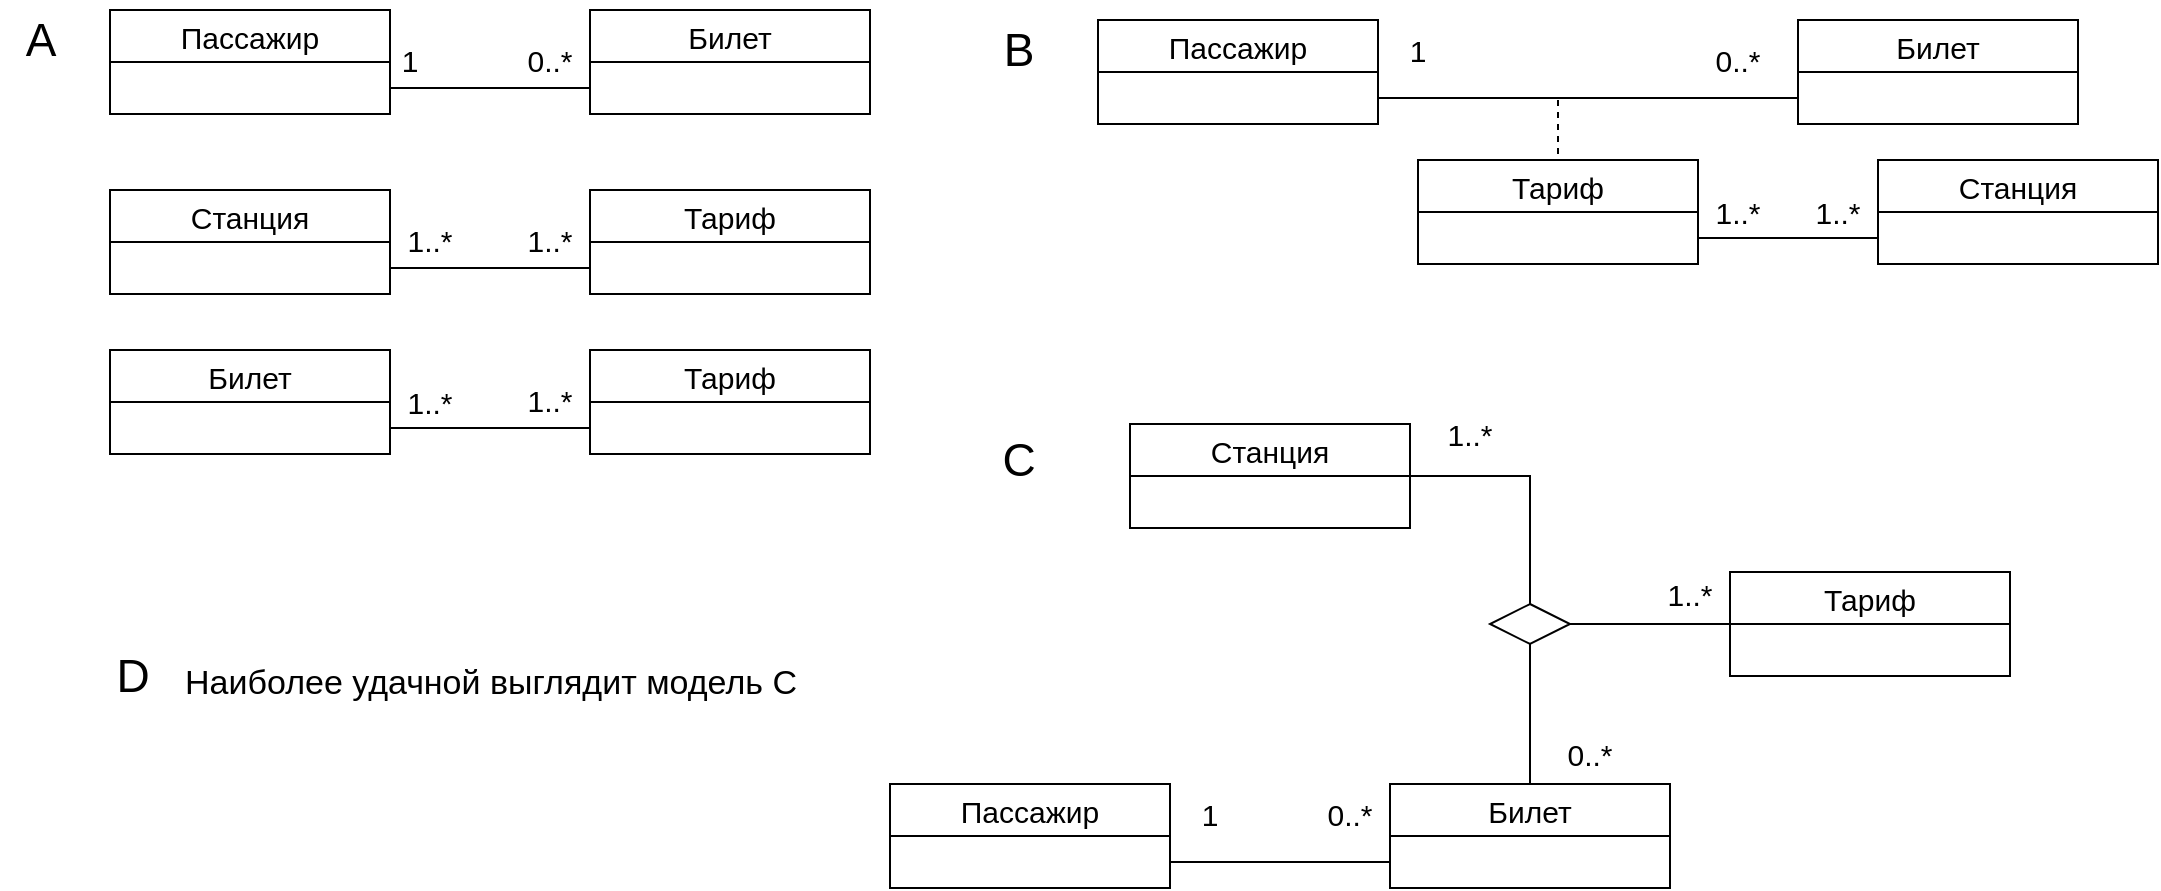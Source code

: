 <mxfile version="20.8.23" type="github">
  <diagram name="Страница 1" id="V0hk7tEIn2EnkFYwNgCp">
    <mxGraphModel dx="1434" dy="406" grid="0" gridSize="10" guides="1" tooltips="1" connect="1" arrows="1" fold="1" page="0" pageScale="1" pageWidth="827" pageHeight="1169" math="0" shadow="0">
      <root>
        <mxCell id="0" />
        <mxCell id="1" parent="0" />
        <mxCell id="uvYfX5AWDnmQSJGVQBv9-17" style="edgeStyle=orthogonalEdgeStyle;rounded=0;orthogonalLoop=1;jettySize=auto;html=1;exitX=1;exitY=0.75;exitDx=0;exitDy=0;entryX=0;entryY=0.75;entryDx=0;entryDy=0;endArrow=none;endFill=0;fontSize=15;" edge="1" parent="1" source="uvYfX5AWDnmQSJGVQBv9-1" target="uvYfX5AWDnmQSJGVQBv9-7">
          <mxGeometry relative="1" as="geometry" />
        </mxCell>
        <mxCell id="uvYfX5AWDnmQSJGVQBv9-1" value="Пассажир" style="swimlane;fontStyle=0;childLayout=stackLayout;horizontal=1;startSize=26;fillColor=none;horizontalStack=0;resizeParent=1;resizeParentMax=0;resizeLast=0;collapsible=1;marginBottom=0;fontSize=15;" vertex="1" parent="1">
          <mxGeometry x="200" y="500" width="140" height="52" as="geometry">
            <mxRectangle x="330" y="250" width="100" height="30" as="alternateBounds" />
          </mxGeometry>
        </mxCell>
        <mxCell id="uvYfX5AWDnmQSJGVQBv9-7" value="Билет" style="swimlane;fontStyle=0;childLayout=stackLayout;horizontal=1;startSize=26;fillColor=none;horizontalStack=0;resizeParent=1;resizeParentMax=0;resizeLast=0;collapsible=1;marginBottom=0;fontSize=15;" vertex="1" parent="1">
          <mxGeometry x="440" y="500" width="140" height="52" as="geometry">
            <mxRectangle x="330" y="250" width="100" height="30" as="alternateBounds" />
          </mxGeometry>
        </mxCell>
        <mxCell id="uvYfX5AWDnmQSJGVQBv9-9" value="Тариф" style="swimlane;fontStyle=0;childLayout=stackLayout;horizontal=1;startSize=26;fillColor=none;horizontalStack=0;resizeParent=1;resizeParentMax=0;resizeLast=0;collapsible=1;marginBottom=0;fontSize=15;" vertex="1" parent="1">
          <mxGeometry x="440" y="590" width="140" height="52" as="geometry">
            <mxRectangle x="330" y="250" width="100" height="30" as="alternateBounds" />
          </mxGeometry>
        </mxCell>
        <mxCell id="uvYfX5AWDnmQSJGVQBv9-11" value="Станция" style="swimlane;fontStyle=0;childLayout=stackLayout;horizontal=1;startSize=26;fillColor=none;horizontalStack=0;resizeParent=1;resizeParentMax=0;resizeLast=0;collapsible=1;marginBottom=0;fontSize=15;" vertex="1" parent="1">
          <mxGeometry x="200" y="590" width="140" height="52" as="geometry">
            <mxRectangle x="330" y="250" width="100" height="30" as="alternateBounds" />
          </mxGeometry>
        </mxCell>
        <mxCell id="uvYfX5AWDnmQSJGVQBv9-16" style="edgeStyle=orthogonalEdgeStyle;rounded=0;orthogonalLoop=1;jettySize=auto;html=1;exitX=1;exitY=0.5;exitDx=0;exitDy=0;endArrow=none;endFill=0;fontSize=15;" edge="1" parent="1">
          <mxGeometry relative="1" as="geometry">
            <mxPoint x="340" y="629" as="sourcePoint" />
            <mxPoint x="440" y="629" as="targetPoint" />
          </mxGeometry>
        </mxCell>
        <mxCell id="uvYfX5AWDnmQSJGVQBv9-18" value="1" style="text;html=1;strokeColor=none;fillColor=none;align=center;verticalAlign=middle;whiteSpace=wrap;rounded=0;fontSize=15;" vertex="1" parent="1">
          <mxGeometry x="320" y="510" width="60" height="30" as="geometry" />
        </mxCell>
        <mxCell id="uvYfX5AWDnmQSJGVQBv9-20" value="0..*" style="text;html=1;strokeColor=none;fillColor=none;align=center;verticalAlign=middle;whiteSpace=wrap;rounded=0;fontSize=15;" vertex="1" parent="1">
          <mxGeometry x="390" y="510" width="60" height="30" as="geometry" />
        </mxCell>
        <mxCell id="uvYfX5AWDnmQSJGVQBv9-22" value="1..*" style="text;html=1;strokeColor=none;fillColor=none;align=center;verticalAlign=middle;whiteSpace=wrap;rounded=0;fontSize=15;" vertex="1" parent="1">
          <mxGeometry x="330" y="600" width="60" height="30" as="geometry" />
        </mxCell>
        <mxCell id="uvYfX5AWDnmQSJGVQBv9-23" value="1..*" style="text;html=1;strokeColor=none;fillColor=none;align=center;verticalAlign=middle;whiteSpace=wrap;rounded=0;fontSize=15;" vertex="1" parent="1">
          <mxGeometry x="390" y="600" width="60" height="30" as="geometry" />
        </mxCell>
        <mxCell id="uvYfX5AWDnmQSJGVQBv9-26" style="edgeStyle=orthogonalEdgeStyle;rounded=0;orthogonalLoop=1;jettySize=auto;html=1;exitX=1;exitY=0.75;exitDx=0;exitDy=0;entryX=0;entryY=0.75;entryDx=0;entryDy=0;fontSize=15;endArrow=none;endFill=0;" edge="1" parent="1" source="uvYfX5AWDnmQSJGVQBv9-24" target="uvYfX5AWDnmQSJGVQBv9-25">
          <mxGeometry relative="1" as="geometry" />
        </mxCell>
        <mxCell id="uvYfX5AWDnmQSJGVQBv9-24" value="Билет" style="swimlane;fontStyle=0;childLayout=stackLayout;horizontal=1;startSize=26;fillColor=none;horizontalStack=0;resizeParent=1;resizeParentMax=0;resizeLast=0;collapsible=1;marginBottom=0;fontSize=15;" vertex="1" parent="1">
          <mxGeometry x="200" y="670" width="140" height="52" as="geometry">
            <mxRectangle x="330" y="250" width="100" height="30" as="alternateBounds" />
          </mxGeometry>
        </mxCell>
        <mxCell id="uvYfX5AWDnmQSJGVQBv9-25" value="Тариф" style="swimlane;fontStyle=0;childLayout=stackLayout;horizontal=1;startSize=26;fillColor=none;horizontalStack=0;resizeParent=1;resizeParentMax=0;resizeLast=0;collapsible=1;marginBottom=0;fontSize=15;" vertex="1" parent="1">
          <mxGeometry x="440" y="670" width="140" height="52" as="geometry">
            <mxRectangle x="330" y="250" width="100" height="30" as="alternateBounds" />
          </mxGeometry>
        </mxCell>
        <mxCell id="uvYfX5AWDnmQSJGVQBv9-27" value="1..*" style="text;html=1;strokeColor=none;fillColor=none;align=center;verticalAlign=middle;whiteSpace=wrap;rounded=0;fontSize=15;" vertex="1" parent="1">
          <mxGeometry x="330" y="681" width="60" height="30" as="geometry" />
        </mxCell>
        <mxCell id="uvYfX5AWDnmQSJGVQBv9-28" value="1..*" style="text;html=1;strokeColor=none;fillColor=none;align=center;verticalAlign=middle;whiteSpace=wrap;rounded=0;fontSize=15;" vertex="1" parent="1">
          <mxGeometry x="390" y="680" width="60" height="30" as="geometry" />
        </mxCell>
        <mxCell id="uvYfX5AWDnmQSJGVQBv9-31" value="А" style="text;html=1;align=center;verticalAlign=middle;resizable=0;points=[];autosize=1;strokeColor=none;fillColor=none;fontSize=23;" vertex="1" parent="1">
          <mxGeometry x="145" y="495" width="40" height="40" as="geometry" />
        </mxCell>
        <mxCell id="uvYfX5AWDnmQSJGVQBv9-32" value="В" style="text;html=1;align=center;verticalAlign=middle;resizable=0;points=[];autosize=1;strokeColor=none;fillColor=none;fontSize=23;" vertex="1" parent="1">
          <mxGeometry x="634" y="500" width="40" height="40" as="geometry" />
        </mxCell>
        <mxCell id="uvYfX5AWDnmQSJGVQBv9-33" value="С" style="text;html=1;align=center;verticalAlign=middle;resizable=0;points=[];autosize=1;strokeColor=none;fillColor=none;fontSize=23;" vertex="1" parent="1">
          <mxGeometry x="634" y="705" width="40" height="40" as="geometry" />
        </mxCell>
        <mxCell id="uvYfX5AWDnmQSJGVQBv9-37" style="edgeStyle=orthogonalEdgeStyle;rounded=0;orthogonalLoop=1;jettySize=auto;html=1;exitX=1;exitY=0.75;exitDx=0;exitDy=0;entryX=0;entryY=0.75;entryDx=0;entryDy=0;fontSize=23;endArrow=none;endFill=0;" edge="1" parent="1" source="uvYfX5AWDnmQSJGVQBv9-35" target="uvYfX5AWDnmQSJGVQBv9-36">
          <mxGeometry relative="1" as="geometry" />
        </mxCell>
        <mxCell id="uvYfX5AWDnmQSJGVQBv9-35" value="Пассажир" style="swimlane;fontStyle=0;childLayout=stackLayout;horizontal=1;startSize=26;fillColor=none;horizontalStack=0;resizeParent=1;resizeParentMax=0;resizeLast=0;collapsible=1;marginBottom=0;fontSize=15;" vertex="1" parent="1">
          <mxGeometry x="694" y="505" width="140" height="52" as="geometry">
            <mxRectangle x="330" y="250" width="100" height="30" as="alternateBounds" />
          </mxGeometry>
        </mxCell>
        <mxCell id="uvYfX5AWDnmQSJGVQBv9-36" value="Билет" style="swimlane;fontStyle=0;childLayout=stackLayout;horizontal=1;startSize=26;fillColor=none;horizontalStack=0;resizeParent=1;resizeParentMax=0;resizeLast=0;collapsible=1;marginBottom=0;fontSize=15;" vertex="1" parent="1">
          <mxGeometry x="1044" y="505" width="140" height="52" as="geometry">
            <mxRectangle x="330" y="250" width="100" height="30" as="alternateBounds" />
          </mxGeometry>
        </mxCell>
        <mxCell id="uvYfX5AWDnmQSJGVQBv9-43" style="edgeStyle=orthogonalEdgeStyle;rounded=0;orthogonalLoop=1;jettySize=auto;html=1;exitX=1;exitY=0.75;exitDx=0;exitDy=0;entryX=0;entryY=0.75;entryDx=0;entryDy=0;fontSize=23;endArrow=none;endFill=0;" edge="1" parent="1" source="uvYfX5AWDnmQSJGVQBv9-38" target="uvYfX5AWDnmQSJGVQBv9-42">
          <mxGeometry relative="1" as="geometry" />
        </mxCell>
        <mxCell id="uvYfX5AWDnmQSJGVQBv9-38" value="Тариф" style="swimlane;fontStyle=0;childLayout=stackLayout;horizontal=1;startSize=26;fillColor=none;horizontalStack=0;resizeParent=1;resizeParentMax=0;resizeLast=0;collapsible=1;marginBottom=0;fontSize=15;" vertex="1" parent="1">
          <mxGeometry x="854" y="575" width="140" height="52" as="geometry">
            <mxRectangle x="330" y="250" width="100" height="30" as="alternateBounds" />
          </mxGeometry>
        </mxCell>
        <mxCell id="uvYfX5AWDnmQSJGVQBv9-39" value="" style="endArrow=none;dashed=1;html=1;rounded=0;fontSize=23;entryX=0.5;entryY=0;entryDx=0;entryDy=0;" edge="1" parent="1" target="uvYfX5AWDnmQSJGVQBv9-38">
          <mxGeometry width="50" height="50" relative="1" as="geometry">
            <mxPoint x="924" y="545" as="sourcePoint" />
            <mxPoint x="764" y="575" as="targetPoint" />
          </mxGeometry>
        </mxCell>
        <mxCell id="uvYfX5AWDnmQSJGVQBv9-40" value="1" style="text;html=1;strokeColor=none;fillColor=none;align=center;verticalAlign=middle;whiteSpace=wrap;rounded=0;fontSize=15;" vertex="1" parent="1">
          <mxGeometry x="824" y="505" width="60" height="30" as="geometry" />
        </mxCell>
        <mxCell id="uvYfX5AWDnmQSJGVQBv9-41" value="0..*" style="text;html=1;strokeColor=none;fillColor=none;align=center;verticalAlign=middle;whiteSpace=wrap;rounded=0;fontSize=15;" vertex="1" parent="1">
          <mxGeometry x="984" y="510" width="60" height="30" as="geometry" />
        </mxCell>
        <mxCell id="uvYfX5AWDnmQSJGVQBv9-42" value="Станция" style="swimlane;fontStyle=0;childLayout=stackLayout;horizontal=1;startSize=26;fillColor=none;horizontalStack=0;resizeParent=1;resizeParentMax=0;resizeLast=0;collapsible=1;marginBottom=0;fontSize=15;" vertex="1" parent="1">
          <mxGeometry x="1084" y="575" width="140" height="52" as="geometry">
            <mxRectangle x="330" y="250" width="100" height="30" as="alternateBounds" />
          </mxGeometry>
        </mxCell>
        <mxCell id="uvYfX5AWDnmQSJGVQBv9-44" value="1..*" style="text;html=1;strokeColor=none;fillColor=none;align=center;verticalAlign=middle;whiteSpace=wrap;rounded=0;fontSize=15;" vertex="1" parent="1">
          <mxGeometry x="984" y="586" width="60" height="30" as="geometry" />
        </mxCell>
        <mxCell id="uvYfX5AWDnmQSJGVQBv9-45" value="1..*" style="text;html=1;strokeColor=none;fillColor=none;align=center;verticalAlign=middle;whiteSpace=wrap;rounded=0;fontSize=15;" vertex="1" parent="1">
          <mxGeometry x="1034" y="586" width="60" height="30" as="geometry" />
        </mxCell>
        <mxCell id="uvYfX5AWDnmQSJGVQBv9-57" style="edgeStyle=orthogonalEdgeStyle;rounded=0;orthogonalLoop=1;jettySize=auto;html=1;exitX=1;exitY=0.5;exitDx=0;exitDy=0;entryX=0.5;entryY=0;entryDx=0;entryDy=0;fontSize=23;endArrow=none;endFill=0;" edge="1" parent="1" source="uvYfX5AWDnmQSJGVQBv9-46" target="uvYfX5AWDnmQSJGVQBv9-50">
          <mxGeometry relative="1" as="geometry" />
        </mxCell>
        <mxCell id="uvYfX5AWDnmQSJGVQBv9-46" value="Станция" style="swimlane;fontStyle=0;childLayout=stackLayout;horizontal=1;startSize=26;fillColor=none;horizontalStack=0;resizeParent=1;resizeParentMax=0;resizeLast=0;collapsible=1;marginBottom=0;fontSize=15;" vertex="1" parent="1">
          <mxGeometry x="710" y="707" width="140" height="52" as="geometry">
            <mxRectangle x="330" y="250" width="100" height="30" as="alternateBounds" />
          </mxGeometry>
        </mxCell>
        <mxCell id="uvYfX5AWDnmQSJGVQBv9-47" value="Тариф" style="swimlane;fontStyle=0;childLayout=stackLayout;horizontal=1;startSize=26;fillColor=none;horizontalStack=0;resizeParent=1;resizeParentMax=0;resizeLast=0;collapsible=1;marginBottom=0;fontSize=15;" vertex="1" parent="1">
          <mxGeometry x="1010" y="781" width="140" height="52" as="geometry">
            <mxRectangle x="330" y="250" width="100" height="30" as="alternateBounds" />
          </mxGeometry>
        </mxCell>
        <mxCell id="uvYfX5AWDnmQSJGVQBv9-59" style="edgeStyle=orthogonalEdgeStyle;rounded=0;orthogonalLoop=1;jettySize=auto;html=1;exitX=1;exitY=0.75;exitDx=0;exitDy=0;entryX=0;entryY=0.75;entryDx=0;entryDy=0;fontSize=23;endArrow=none;endFill=0;" edge="1" parent="1" source="uvYfX5AWDnmQSJGVQBv9-48" target="uvYfX5AWDnmQSJGVQBv9-49">
          <mxGeometry relative="1" as="geometry" />
        </mxCell>
        <mxCell id="uvYfX5AWDnmQSJGVQBv9-48" value="Пассажир" style="swimlane;fontStyle=0;childLayout=stackLayout;horizontal=1;startSize=26;fillColor=none;horizontalStack=0;resizeParent=1;resizeParentMax=0;resizeLast=0;collapsible=1;marginBottom=0;fontSize=15;" vertex="1" parent="1">
          <mxGeometry x="590" y="887" width="140" height="52" as="geometry">
            <mxRectangle x="330" y="250" width="100" height="30" as="alternateBounds" />
          </mxGeometry>
        </mxCell>
        <mxCell id="uvYfX5AWDnmQSJGVQBv9-58" style="edgeStyle=orthogonalEdgeStyle;rounded=0;orthogonalLoop=1;jettySize=auto;html=1;exitX=0.5;exitY=0;exitDx=0;exitDy=0;entryX=0.5;entryY=1;entryDx=0;entryDy=0;fontSize=23;endArrow=none;endFill=0;" edge="1" parent="1" source="uvYfX5AWDnmQSJGVQBv9-49" target="uvYfX5AWDnmQSJGVQBv9-50">
          <mxGeometry relative="1" as="geometry" />
        </mxCell>
        <mxCell id="uvYfX5AWDnmQSJGVQBv9-49" value="Билет" style="swimlane;fontStyle=0;childLayout=stackLayout;horizontal=1;startSize=26;fillColor=none;horizontalStack=0;resizeParent=1;resizeParentMax=0;resizeLast=0;collapsible=1;marginBottom=0;fontSize=15;" vertex="1" parent="1">
          <mxGeometry x="840" y="887" width="140" height="52" as="geometry">
            <mxRectangle x="330" y="250" width="100" height="30" as="alternateBounds" />
          </mxGeometry>
        </mxCell>
        <mxCell id="uvYfX5AWDnmQSJGVQBv9-56" style="edgeStyle=orthogonalEdgeStyle;rounded=0;orthogonalLoop=1;jettySize=auto;html=1;exitX=1;exitY=0.5;exitDx=0;exitDy=0;entryX=0;entryY=0.5;entryDx=0;entryDy=0;fontSize=23;endArrow=none;endFill=0;" edge="1" parent="1" source="uvYfX5AWDnmQSJGVQBv9-50" target="uvYfX5AWDnmQSJGVQBv9-47">
          <mxGeometry relative="1" as="geometry" />
        </mxCell>
        <mxCell id="uvYfX5AWDnmQSJGVQBv9-50" value="" style="rhombus;whiteSpace=wrap;html=1;fontSize=23;" vertex="1" parent="1">
          <mxGeometry x="890" y="797" width="40" height="20" as="geometry" />
        </mxCell>
        <mxCell id="uvYfX5AWDnmQSJGVQBv9-60" value="1" style="text;html=1;strokeColor=none;fillColor=none;align=center;verticalAlign=middle;whiteSpace=wrap;rounded=0;fontSize=15;" vertex="1" parent="1">
          <mxGeometry x="720" y="887" width="60" height="30" as="geometry" />
        </mxCell>
        <mxCell id="uvYfX5AWDnmQSJGVQBv9-61" value="0..*" style="text;html=1;strokeColor=none;fillColor=none;align=center;verticalAlign=middle;whiteSpace=wrap;rounded=0;fontSize=15;" vertex="1" parent="1">
          <mxGeometry x="790" y="887" width="60" height="30" as="geometry" />
        </mxCell>
        <mxCell id="uvYfX5AWDnmQSJGVQBv9-64" value="0..*" style="text;html=1;strokeColor=none;fillColor=none;align=center;verticalAlign=middle;whiteSpace=wrap;rounded=0;fontSize=15;" vertex="1" parent="1">
          <mxGeometry x="910" y="857" width="60" height="30" as="geometry" />
        </mxCell>
        <mxCell id="uvYfX5AWDnmQSJGVQBv9-65" value="1..*" style="text;html=1;strokeColor=none;fillColor=none;align=center;verticalAlign=middle;whiteSpace=wrap;rounded=0;fontSize=15;" vertex="1" parent="1">
          <mxGeometry x="960" y="777" width="60" height="30" as="geometry" />
        </mxCell>
        <mxCell id="uvYfX5AWDnmQSJGVQBv9-66" value="1..*" style="text;html=1;strokeColor=none;fillColor=none;align=center;verticalAlign=middle;whiteSpace=wrap;rounded=0;fontSize=15;" vertex="1" parent="1">
          <mxGeometry x="850" y="697" width="60" height="30" as="geometry" />
        </mxCell>
        <mxCell id="uvYfX5AWDnmQSJGVQBv9-67" value="D" style="text;html=1;align=center;verticalAlign=middle;resizable=0;points=[];autosize=1;strokeColor=none;fillColor=none;fontSize=23;" vertex="1" parent="1">
          <mxGeometry x="193" y="813" width="35" height="40" as="geometry" />
        </mxCell>
        <mxCell id="uvYfX5AWDnmQSJGVQBv9-68" value="Наиболее удачной выглядит модель С" style="text;html=1;align=center;verticalAlign=middle;resizable=0;points=[];autosize=1;strokeColor=none;fillColor=none;fontSize=17;" vertex="1" parent="1">
          <mxGeometry x="228" y="821" width="324" height="32" as="geometry" />
        </mxCell>
      </root>
    </mxGraphModel>
  </diagram>
</mxfile>
